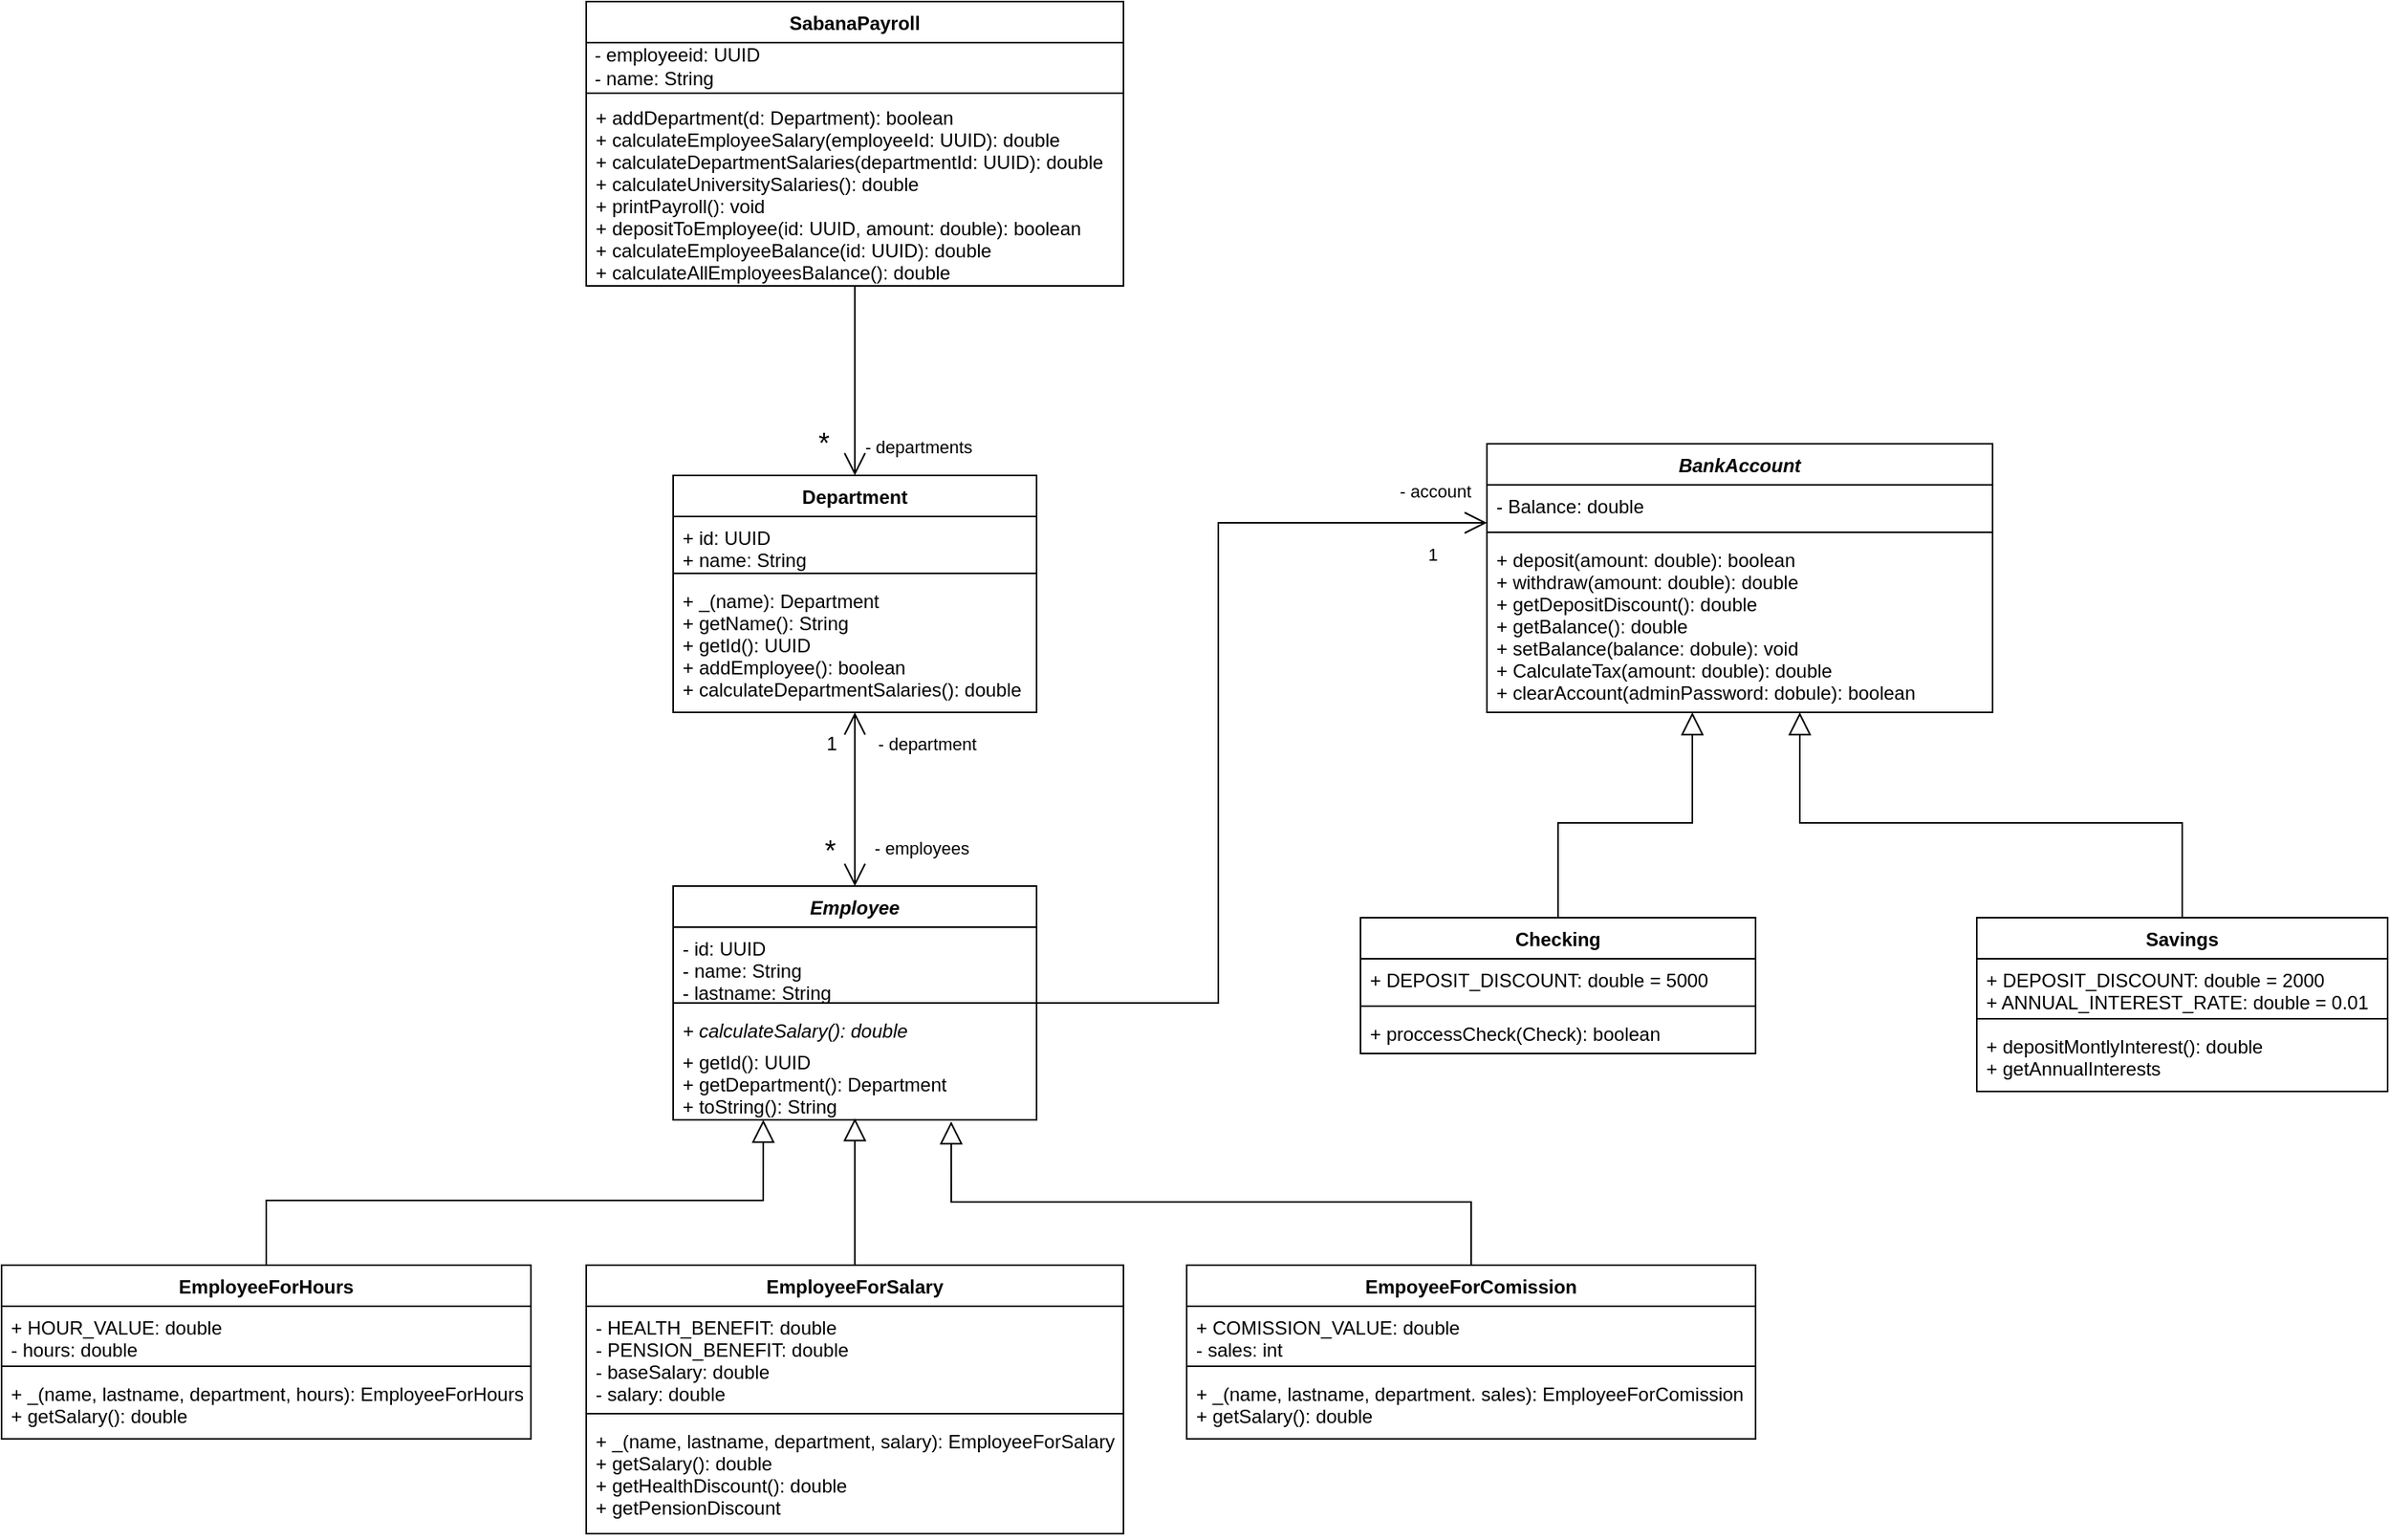 <mxfile version="14.5.7" type="device"><diagram id="-g5lU18gktE1e8Ps9vkl" name="Page-1"><mxGraphModel dx="2272" dy="1805" grid="1" gridSize="10" guides="1" tooltips="1" connect="1" arrows="1" fold="1" page="1" pageScale="1" pageWidth="850" pageHeight="1100" math="0" shadow="0"><root><mxCell id="0"/><mxCell id="1" parent="0"/><mxCell id="jfAC8rqVL113YkVz1IvF-15" style="edgeStyle=orthogonalEdgeStyle;rounded=0;orthogonalLoop=1;jettySize=auto;html=1;entryX=0.5;entryY=0;entryDx=0;entryDy=0;endArrow=open;endFill=0;endSize=12;" parent="1" source="jfAC8rqVL113YkVz1IvF-1" target="jfAC8rqVL113YkVz1IvF-5" edge="1"><mxGeometry relative="1" as="geometry"/></mxCell><mxCell id="jfAC8rqVL113YkVz1IvF-16" value="*" style="edgeLabel;html=1;align=center;verticalAlign=middle;resizable=0;points=[];fontSize=18;" parent="jfAC8rqVL113YkVz1IvF-15" vertex="1" connectable="0"><mxGeometry x="-0.237" y="1" relative="1" as="geometry"><mxPoint x="-21" y="54" as="offset"/></mxGeometry></mxCell><mxCell id="jfAC8rqVL113YkVz1IvF-17" value="&lt;font style=&quot;font-size: 11px&quot;&gt;- departments&lt;/font&gt;" style="edgeLabel;html=1;align=center;verticalAlign=middle;resizable=0;points=[];fontSize=18;" parent="jfAC8rqVL113YkVz1IvF-15" vertex="1" connectable="0"><mxGeometry x="-0.368" y="1" relative="1" as="geometry"><mxPoint x="39" y="62" as="offset"/></mxGeometry></mxCell><mxCell id="jfAC8rqVL113YkVz1IvF-1" value="SabanaPayroll" style="swimlane;fontStyle=1;align=center;verticalAlign=top;childLayout=stackLayout;horizontal=1;startSize=26;horizontalStack=0;resizeParent=1;resizeParentMax=0;resizeLast=0;collapsible=1;marginBottom=0;" parent="1" vertex="1"><mxGeometry x="180" y="-100" width="340" height="180" as="geometry"/></mxCell><mxCell id="B2Lk9kadIfUQsaExoejS-2" value="&amp;nbsp;- employeeid: UUID&lt;br&gt;&amp;nbsp;- name: String" style="text;html=1;align=left;verticalAlign=middle;resizable=0;points=[];autosize=1;" parent="jfAC8rqVL113YkVz1IvF-1" vertex="1"><mxGeometry y="26" width="340" height="30" as="geometry"/></mxCell><mxCell id="jfAC8rqVL113YkVz1IvF-3" value="" style="line;strokeWidth=1;fillColor=none;align=left;verticalAlign=middle;spacingTop=-1;spacingLeft=3;spacingRight=3;rotatable=0;labelPosition=right;points=[];portConstraint=eastwest;" parent="jfAC8rqVL113YkVz1IvF-1" vertex="1"><mxGeometry y="56" width="340" height="4" as="geometry"/></mxCell><mxCell id="jfAC8rqVL113YkVz1IvF-4" value="+ addDepartment(d: Department): boolean&#10;+ calculateEmployeeSalary(employeeId: UUID): double&#10;+ calculateDepartmentSalaries(departmentId: UUID): double&#10;+ calculateUniversitySalaries(): double&#10;+ printPayroll(): void&#10;+ depositToEmployee(id: UUID, amount: double): boolean&#10;+ calculateEmployeeBalance(id: UUID): double&#10;+ calculateAllEmployeesBalance(): double" style="text;strokeColor=none;fillColor=none;align=left;verticalAlign=top;spacingLeft=4;spacingRight=4;overflow=hidden;rotatable=0;points=[[0,0.5],[1,0.5]];portConstraint=eastwest;" parent="jfAC8rqVL113YkVz1IvF-1" vertex="1"><mxGeometry y="60" width="340" height="120" as="geometry"/></mxCell><mxCell id="jfAC8rqVL113YkVz1IvF-14" style="edgeStyle=orthogonalEdgeStyle;rounded=0;orthogonalLoop=1;jettySize=auto;html=1;entryX=0.5;entryY=0;entryDx=0;entryDy=0;endArrow=open;endFill=0;endSize=12;startArrow=open;startFill=0;targetPerimeterSpacing=0;startSize=12;" parent="1" source="jfAC8rqVL113YkVz1IvF-5" target="jfAC8rqVL113YkVz1IvF-9" edge="1"><mxGeometry relative="1" as="geometry"/></mxCell><mxCell id="jfAC8rqVL113YkVz1IvF-5" value="Department" style="swimlane;fontStyle=1;align=center;verticalAlign=top;childLayout=stackLayout;horizontal=1;startSize=26;horizontalStack=0;resizeParent=1;resizeParentMax=0;resizeLast=0;collapsible=1;marginBottom=0;" parent="1" vertex="1"><mxGeometry x="235" y="200" width="230" height="150" as="geometry"/></mxCell><mxCell id="jfAC8rqVL113YkVz1IvF-6" value="+ id: UUID&#10;+ name: String" style="text;strokeColor=none;fillColor=none;align=left;verticalAlign=top;spacingLeft=4;spacingRight=4;overflow=hidden;rotatable=0;points=[[0,0.5],[1,0.5]];portConstraint=eastwest;" parent="jfAC8rqVL113YkVz1IvF-5" vertex="1"><mxGeometry y="26" width="230" height="32" as="geometry"/></mxCell><mxCell id="jfAC8rqVL113YkVz1IvF-7" value="" style="line;strokeWidth=1;fillColor=none;align=left;verticalAlign=middle;spacingTop=-1;spacingLeft=3;spacingRight=3;rotatable=0;labelPosition=right;points=[];portConstraint=eastwest;" parent="jfAC8rqVL113YkVz1IvF-5" vertex="1"><mxGeometry y="58" width="230" height="8" as="geometry"/></mxCell><mxCell id="jfAC8rqVL113YkVz1IvF-8" value="+ _(name): Department&#10;+ getName(): String&#10;+ getId(): UUID&#10;+ addEmployee(): boolean&#10;+ calculateDepartmentSalaries(): double" style="text;strokeColor=none;fillColor=none;align=left;verticalAlign=top;spacingLeft=4;spacingRight=4;overflow=hidden;rotatable=0;points=[[0,0.5],[1,0.5]];portConstraint=eastwest;" parent="jfAC8rqVL113YkVz1IvF-5" vertex="1"><mxGeometry y="66" width="230" height="84" as="geometry"/></mxCell><mxCell id="H-UUVriXscKz-FY2diC5-1" value="- account&lt;br style=&quot;font-size: 11px;&quot;&gt;&lt;br style=&quot;font-size: 11px;&quot;&gt;&lt;br style=&quot;font-size: 11px;&quot;&gt;1&amp;nbsp;" style="edgeStyle=orthogonalEdgeStyle;rounded=0;orthogonalLoop=1;jettySize=auto;html=1;endArrow=open;endFill=0;strokeWidth=1;endSize=12;verticalAlign=middle;labelBackgroundColor=none;fontSize=11;" parent="1" source="jfAC8rqVL113YkVz1IvF-9" target="H-UUVriXscKz-FY2diC5-2" edge="1"><mxGeometry x="0.887" relative="1" as="geometry"><mxPoint x="580" y="534" as="targetPoint"/><Array as="points"><mxPoint x="580" y="534"/><mxPoint x="580" y="230"/></Array><mxPoint as="offset"/></mxGeometry></mxCell><mxCell id="jfAC8rqVL113YkVz1IvF-9" value="Employee" style="swimlane;fontStyle=3;align=center;verticalAlign=top;childLayout=stackLayout;horizontal=1;startSize=26;horizontalStack=0;resizeParent=1;resizeParentMax=0;resizeLast=0;collapsible=1;marginBottom=0;" parent="1" vertex="1"><mxGeometry x="235" y="460" width="230" height="148" as="geometry"/></mxCell><mxCell id="jfAC8rqVL113YkVz1IvF-10" value="- id: UUID&#10;- name: String&#10;- lastname: String" style="text;strokeColor=none;fillColor=none;align=left;verticalAlign=top;spacingLeft=4;spacingRight=4;overflow=hidden;rotatable=0;points=[[0,0.5],[1,0.5]];portConstraint=eastwest;" parent="jfAC8rqVL113YkVz1IvF-9" vertex="1"><mxGeometry y="26" width="230" height="44" as="geometry"/></mxCell><mxCell id="jfAC8rqVL113YkVz1IvF-11" value="" style="line;strokeWidth=1;fillColor=none;align=left;verticalAlign=middle;spacingTop=-1;spacingLeft=3;spacingRight=3;rotatable=0;labelPosition=right;points=[];portConstraint=eastwest;" parent="jfAC8rqVL113YkVz1IvF-9" vertex="1"><mxGeometry y="70" width="230" height="8" as="geometry"/></mxCell><mxCell id="txlLyH6MGgoDv1_zsGNQ-1" value="+ calculateSalary(): double" style="text;strokeColor=none;fillColor=none;align=left;verticalAlign=top;spacingLeft=4;spacingRight=4;overflow=hidden;rotatable=0;points=[[0,0.5],[1,0.5]];portConstraint=eastwest;fontStyle=2" parent="jfAC8rqVL113YkVz1IvF-9" vertex="1"><mxGeometry y="78" width="230" height="20" as="geometry"/></mxCell><mxCell id="jfAC8rqVL113YkVz1IvF-12" value="+ getId(): UUID&#10;+ getDepartment(): Department&#10;+ toString(): String" style="text;strokeColor=none;fillColor=none;align=left;verticalAlign=top;spacingLeft=4;spacingRight=4;overflow=hidden;rotatable=0;points=[[0,0.5],[1,0.5]];portConstraint=eastwest;" parent="jfAC8rqVL113YkVz1IvF-9" vertex="1"><mxGeometry y="98" width="230" height="50" as="geometry"/></mxCell><mxCell id="jfAC8rqVL113YkVz1IvF-18" value="&lt;font style=&quot;font-size: 11px&quot;&gt;- employees&lt;/font&gt;" style="edgeLabel;html=1;align=center;verticalAlign=middle;resizable=0;points=[];fontSize=18;" parent="1" vertex="1" connectable="0"><mxGeometry x="400" y="300" as="geometry"><mxPoint x="-8" y="134" as="offset"/></mxGeometry></mxCell><mxCell id="jfAC8rqVL113YkVz1IvF-19" value="*" style="edgeLabel;html=1;align=center;verticalAlign=middle;resizable=0;points=[];fontSize=18;" parent="1" vertex="1" connectable="0"><mxGeometry x="350" y="275" as="geometry"><mxPoint x="-16" y="163" as="offset"/></mxGeometry></mxCell><mxCell id="Hbh9BmlN1RRa2NNKyF0--15" style="edgeStyle=orthogonalEdgeStyle;rounded=0;orthogonalLoop=1;jettySize=auto;html=1;entryX=0.248;entryY=1;entryDx=0;entryDy=0;entryPerimeter=0;endArrow=block;endFill=0;endSize=12;" parent="1" source="Hbh9BmlN1RRa2NNKyF0--1" target="jfAC8rqVL113YkVz1IvF-12" edge="1"><mxGeometry relative="1" as="geometry"/></mxCell><mxCell id="Hbh9BmlN1RRa2NNKyF0--1" value="EmployeeForHours" style="swimlane;fontStyle=1;align=center;verticalAlign=top;childLayout=stackLayout;horizontal=1;startSize=26;horizontalStack=0;resizeParent=1;resizeParentMax=0;resizeLast=0;collapsible=1;marginBottom=0;" parent="1" vertex="1"><mxGeometry x="-190" y="700" width="335" height="110" as="geometry"/></mxCell><mxCell id="Hbh9BmlN1RRa2NNKyF0--2" value="+ HOUR_VALUE: double&#10;- hours: double" style="text;strokeColor=none;fillColor=none;align=left;verticalAlign=top;spacingLeft=4;spacingRight=4;overflow=hidden;rotatable=0;points=[[0,0.5],[1,0.5]];portConstraint=eastwest;" parent="Hbh9BmlN1RRa2NNKyF0--1" vertex="1"><mxGeometry y="26" width="335" height="34" as="geometry"/></mxCell><mxCell id="Hbh9BmlN1RRa2NNKyF0--3" value="" style="line;strokeWidth=1;fillColor=none;align=left;verticalAlign=middle;spacingTop=-1;spacingLeft=3;spacingRight=3;rotatable=0;labelPosition=right;points=[];portConstraint=eastwest;" parent="Hbh9BmlN1RRa2NNKyF0--1" vertex="1"><mxGeometry y="60" width="335" height="8" as="geometry"/></mxCell><mxCell id="Hbh9BmlN1RRa2NNKyF0--4" value="+ _(name, lastname, department, hours): EmployeeForHours&#10;+ getSalary(): double" style="text;strokeColor=none;fillColor=none;align=left;verticalAlign=top;spacingLeft=4;spacingRight=4;overflow=hidden;rotatable=0;points=[[0,0.5],[1,0.5]];portConstraint=eastwest;" parent="Hbh9BmlN1RRa2NNKyF0--1" vertex="1"><mxGeometry y="68" width="335" height="42" as="geometry"/></mxCell><mxCell id="Hbh9BmlN1RRa2NNKyF0--13" style="edgeStyle=orthogonalEdgeStyle;rounded=0;orthogonalLoop=1;jettySize=auto;html=1;exitX=0.5;exitY=0;exitDx=0;exitDy=0;entryX=0.5;entryY=0.98;entryDx=0;entryDy=0;entryPerimeter=0;endArrow=block;endFill=0;endSize=12;" parent="1" source="Hbh9BmlN1RRa2NNKyF0--5" target="jfAC8rqVL113YkVz1IvF-12" edge="1"><mxGeometry relative="1" as="geometry"><Array as="points"><mxPoint x="350" y="640"/><mxPoint x="350" y="640"/></Array></mxGeometry></mxCell><mxCell id="Hbh9BmlN1RRa2NNKyF0--5" value="EmployeeForSalary" style="swimlane;fontStyle=1;align=center;verticalAlign=top;childLayout=stackLayout;horizontal=1;startSize=26;horizontalStack=0;resizeParent=1;resizeParentMax=0;resizeLast=0;collapsible=1;marginBottom=0;" parent="1" vertex="1"><mxGeometry x="180" y="700" width="340" height="170" as="geometry"/></mxCell><mxCell id="Hbh9BmlN1RRa2NNKyF0--6" value="- HEALTH_BENEFIT: double&#10;- PENSION_BENEFIT: double&#10;- baseSalary: double&#10;- salary: double" style="text;strokeColor=none;fillColor=none;align=left;verticalAlign=top;spacingLeft=4;spacingRight=4;overflow=hidden;rotatable=0;points=[[0,0.5],[1,0.5]];portConstraint=eastwest;" parent="Hbh9BmlN1RRa2NNKyF0--5" vertex="1"><mxGeometry y="26" width="340" height="64" as="geometry"/></mxCell><mxCell id="Hbh9BmlN1RRa2NNKyF0--7" value="" style="line;strokeWidth=1;fillColor=none;align=left;verticalAlign=middle;spacingTop=-1;spacingLeft=3;spacingRight=3;rotatable=0;labelPosition=right;points=[];portConstraint=eastwest;" parent="Hbh9BmlN1RRa2NNKyF0--5" vertex="1"><mxGeometry y="90" width="340" height="8" as="geometry"/></mxCell><mxCell id="Hbh9BmlN1RRa2NNKyF0--8" value="+ _(name, lastname, department, salary): EmployeeForSalary&#10;+ getSalary(): double&#10;+ getHealthDiscount(): double&#10;+ getPensionDiscount" style="text;strokeColor=none;fillColor=none;align=left;verticalAlign=top;spacingLeft=4;spacingRight=4;overflow=hidden;rotatable=0;points=[[0,0.5],[1,0.5]];portConstraint=eastwest;" parent="Hbh9BmlN1RRa2NNKyF0--5" vertex="1"><mxGeometry y="98" width="340" height="72" as="geometry"/></mxCell><mxCell id="Hbh9BmlN1RRa2NNKyF0--14" style="edgeStyle=orthogonalEdgeStyle;rounded=0;orthogonalLoop=1;jettySize=auto;html=1;entryX=0.765;entryY=1.02;entryDx=0;entryDy=0;entryPerimeter=0;endArrow=block;endFill=0;endSize=12;" parent="1" source="Hbh9BmlN1RRa2NNKyF0--9" target="jfAC8rqVL113YkVz1IvF-12" edge="1"><mxGeometry relative="1" as="geometry"><Array as="points"><mxPoint x="740" y="660"/><mxPoint x="411" y="660"/></Array></mxGeometry></mxCell><mxCell id="Hbh9BmlN1RRa2NNKyF0--9" value="EmpoyeeForComission" style="swimlane;fontStyle=1;align=center;verticalAlign=top;childLayout=stackLayout;horizontal=1;startSize=26;horizontalStack=0;resizeParent=1;resizeParentMax=0;resizeLast=0;collapsible=1;marginBottom=0;" parent="1" vertex="1"><mxGeometry x="560" y="700" width="360" height="110" as="geometry"/></mxCell><mxCell id="Hbh9BmlN1RRa2NNKyF0--10" value="+ COMISSION_VALUE: double&#10;- sales: int" style="text;strokeColor=none;fillColor=none;align=left;verticalAlign=top;spacingLeft=4;spacingRight=4;overflow=hidden;rotatable=0;points=[[0,0.5],[1,0.5]];portConstraint=eastwest;" parent="Hbh9BmlN1RRa2NNKyF0--9" vertex="1"><mxGeometry y="26" width="360" height="34" as="geometry"/></mxCell><mxCell id="Hbh9BmlN1RRa2NNKyF0--11" value="" style="line;strokeWidth=1;fillColor=none;align=left;verticalAlign=middle;spacingTop=-1;spacingLeft=3;spacingRight=3;rotatable=0;labelPosition=right;points=[];portConstraint=eastwest;" parent="Hbh9BmlN1RRa2NNKyF0--9" vertex="1"><mxGeometry y="60" width="360" height="8" as="geometry"/></mxCell><mxCell id="Hbh9BmlN1RRa2NNKyF0--12" value="+ _(name, lastname, department. sales): EmployeeForComission&#10;+ getSalary(): double" style="text;strokeColor=none;fillColor=none;align=left;verticalAlign=top;spacingLeft=4;spacingRight=4;overflow=hidden;rotatable=0;points=[[0,0.5],[1,0.5]];portConstraint=eastwest;" parent="Hbh9BmlN1RRa2NNKyF0--9" vertex="1"><mxGeometry y="68" width="360" height="42" as="geometry"/></mxCell><mxCell id="Hbh9BmlN1RRa2NNKyF0--16" value="1&amp;nbsp; &amp;nbsp;" style="text;html=1;align=center;verticalAlign=middle;resizable=0;points=[];autosize=1;" parent="1" vertex="1"><mxGeometry x="325" y="360" width="30" height="20" as="geometry"/></mxCell><mxCell id="Hbh9BmlN1RRa2NNKyF0--18" value="&lt;font style=&quot;font-size: 11px&quot;&gt;- department&amp;nbsp; &amp;nbsp;&lt;/font&gt;" style="text;html=1;align=center;verticalAlign=middle;resizable=0;points=[];autosize=1;" parent="1" vertex="1"><mxGeometry x="355" y="360" width="90" height="20" as="geometry"/></mxCell><mxCell id="H-UUVriXscKz-FY2diC5-2" value="BankAccount" style="swimlane;fontStyle=3;align=center;verticalAlign=top;childLayout=stackLayout;horizontal=1;startSize=26;horizontalStack=0;resizeParent=1;resizeParentMax=0;resizeLast=0;collapsible=1;marginBottom=0;" parent="1" vertex="1"><mxGeometry x="750" y="180" width="320" height="170" as="geometry"/></mxCell><mxCell id="H-UUVriXscKz-FY2diC5-3" value="- Balance: double" style="text;strokeColor=none;fillColor=none;align=left;verticalAlign=top;spacingLeft=4;spacingRight=4;overflow=hidden;rotatable=0;points=[[0,0.5],[1,0.5]];portConstraint=eastwest;" parent="H-UUVriXscKz-FY2diC5-2" vertex="1"><mxGeometry y="26" width="320" height="26" as="geometry"/></mxCell><mxCell id="H-UUVriXscKz-FY2diC5-4" value="" style="line;strokeWidth=1;fillColor=none;align=left;verticalAlign=middle;spacingTop=-1;spacingLeft=3;spacingRight=3;rotatable=0;labelPosition=right;points=[];portConstraint=eastwest;" parent="H-UUVriXscKz-FY2diC5-2" vertex="1"><mxGeometry y="52" width="320" height="8" as="geometry"/></mxCell><mxCell id="H-UUVriXscKz-FY2diC5-5" value="+ deposit(amount: double): boolean&#10;+ withdraw(amount: double): double&#10;+ getDepositDiscount(): double&#10;+ getBalance(): double&#10;+ setBalance(balance: dobule): void&#10;+ CalculateTax(amount: double): double&#10;+ clearAccount(adminPassword: dobule): boolean" style="text;strokeColor=none;fillColor=none;align=left;verticalAlign=top;spacingLeft=4;spacingRight=4;overflow=hidden;rotatable=0;points=[[0,0.5],[1,0.5]];portConstraint=eastwest;" parent="H-UUVriXscKz-FY2diC5-2" vertex="1"><mxGeometry y="60" width="320" height="110" as="geometry"/></mxCell><mxCell id="H-UUVriXscKz-FY2diC5-18" style="edgeStyle=orthogonalEdgeStyle;rounded=0;orthogonalLoop=1;jettySize=auto;html=1;labelBackgroundColor=none;endArrow=block;endFill=0;endSize=12;strokeWidth=1;fontSize=11;" parent="1" source="H-UUVriXscKz-FY2diC5-8" target="H-UUVriXscKz-FY2diC5-5" edge="1"><mxGeometry relative="1" as="geometry"><mxPoint x="880" y="350" as="targetPoint"/><Array as="points"><mxPoint x="795" y="420"/><mxPoint x="880" y="420"/></Array></mxGeometry></mxCell><mxCell id="H-UUVriXscKz-FY2diC5-8" value="Checking" style="swimlane;fontStyle=1;align=center;verticalAlign=top;childLayout=stackLayout;horizontal=1;startSize=26;horizontalStack=0;resizeParent=1;resizeParentMax=0;resizeLast=0;collapsible=1;marginBottom=0;fontSize=12;" parent="1" vertex="1"><mxGeometry x="670" y="480" width="250" height="86" as="geometry"/></mxCell><mxCell id="H-UUVriXscKz-FY2diC5-9" value="+ DEPOSIT_DISCOUNT: double = 5000" style="text;strokeColor=none;fillColor=none;align=left;verticalAlign=top;spacingLeft=4;spacingRight=4;overflow=hidden;rotatable=0;points=[[0,0.5],[1,0.5]];portConstraint=eastwest;" parent="H-UUVriXscKz-FY2diC5-8" vertex="1"><mxGeometry y="26" width="250" height="26" as="geometry"/></mxCell><mxCell id="H-UUVriXscKz-FY2diC5-10" value="" style="line;strokeWidth=1;fillColor=none;align=left;verticalAlign=middle;spacingTop=-1;spacingLeft=3;spacingRight=3;rotatable=0;labelPosition=right;points=[];portConstraint=eastwest;" parent="H-UUVriXscKz-FY2diC5-8" vertex="1"><mxGeometry y="52" width="250" height="8" as="geometry"/></mxCell><mxCell id="H-UUVriXscKz-FY2diC5-11" value="+ proccessCheck(Check): boolean" style="text;strokeColor=none;fillColor=none;align=left;verticalAlign=top;spacingLeft=4;spacingRight=4;overflow=hidden;rotatable=0;points=[[0,0.5],[1,0.5]];portConstraint=eastwest;" parent="H-UUVriXscKz-FY2diC5-8" vertex="1"><mxGeometry y="60" width="250" height="26" as="geometry"/></mxCell><mxCell id="H-UUVriXscKz-FY2diC5-16" style="edgeStyle=orthogonalEdgeStyle;rounded=0;orthogonalLoop=1;jettySize=auto;html=1;labelBackgroundColor=none;endArrow=block;endFill=0;endSize=12;strokeWidth=1;fontSize=11;" parent="1" source="H-UUVriXscKz-FY2diC5-12" target="H-UUVriXscKz-FY2diC5-5" edge="1"><mxGeometry relative="1" as="geometry"><Array as="points"><mxPoint x="1190" y="420"/><mxPoint x="948" y="420"/></Array></mxGeometry></mxCell><mxCell id="H-UUVriXscKz-FY2diC5-12" value="Savings" style="swimlane;fontStyle=1;align=center;verticalAlign=top;childLayout=stackLayout;horizontal=1;startSize=26;horizontalStack=0;resizeParent=1;resizeParentMax=0;resizeLast=0;collapsible=1;marginBottom=0;fontSize=12;" parent="1" vertex="1"><mxGeometry x="1060" y="480" width="260" height="110" as="geometry"/></mxCell><mxCell id="H-UUVriXscKz-FY2diC5-13" value="+ DEPOSIT_DISCOUNT: double = 2000&#10;+ ANNUAL_INTEREST_RATE: double = 0.01" style="text;strokeColor=none;fillColor=none;align=left;verticalAlign=top;spacingLeft=4;spacingRight=4;overflow=hidden;rotatable=0;points=[[0,0.5],[1,0.5]];portConstraint=eastwest;" parent="H-UUVriXscKz-FY2diC5-12" vertex="1"><mxGeometry y="26" width="260" height="34" as="geometry"/></mxCell><mxCell id="H-UUVriXscKz-FY2diC5-14" value="" style="line;strokeWidth=1;fillColor=none;align=left;verticalAlign=middle;spacingTop=-1;spacingLeft=3;spacingRight=3;rotatable=0;labelPosition=right;points=[];portConstraint=eastwest;" parent="H-UUVriXscKz-FY2diC5-12" vertex="1"><mxGeometry y="60" width="260" height="8" as="geometry"/></mxCell><mxCell id="H-UUVriXscKz-FY2diC5-15" value="+ depositMontlyInterest(): double&#10;+ getAnnualInterests" style="text;strokeColor=none;fillColor=none;align=left;verticalAlign=top;spacingLeft=4;spacingRight=4;overflow=hidden;rotatable=0;points=[[0,0.5],[1,0.5]];portConstraint=eastwest;" parent="H-UUVriXscKz-FY2diC5-12" vertex="1"><mxGeometry y="68" width="260" height="42" as="geometry"/></mxCell></root></mxGraphModel></diagram></mxfile>